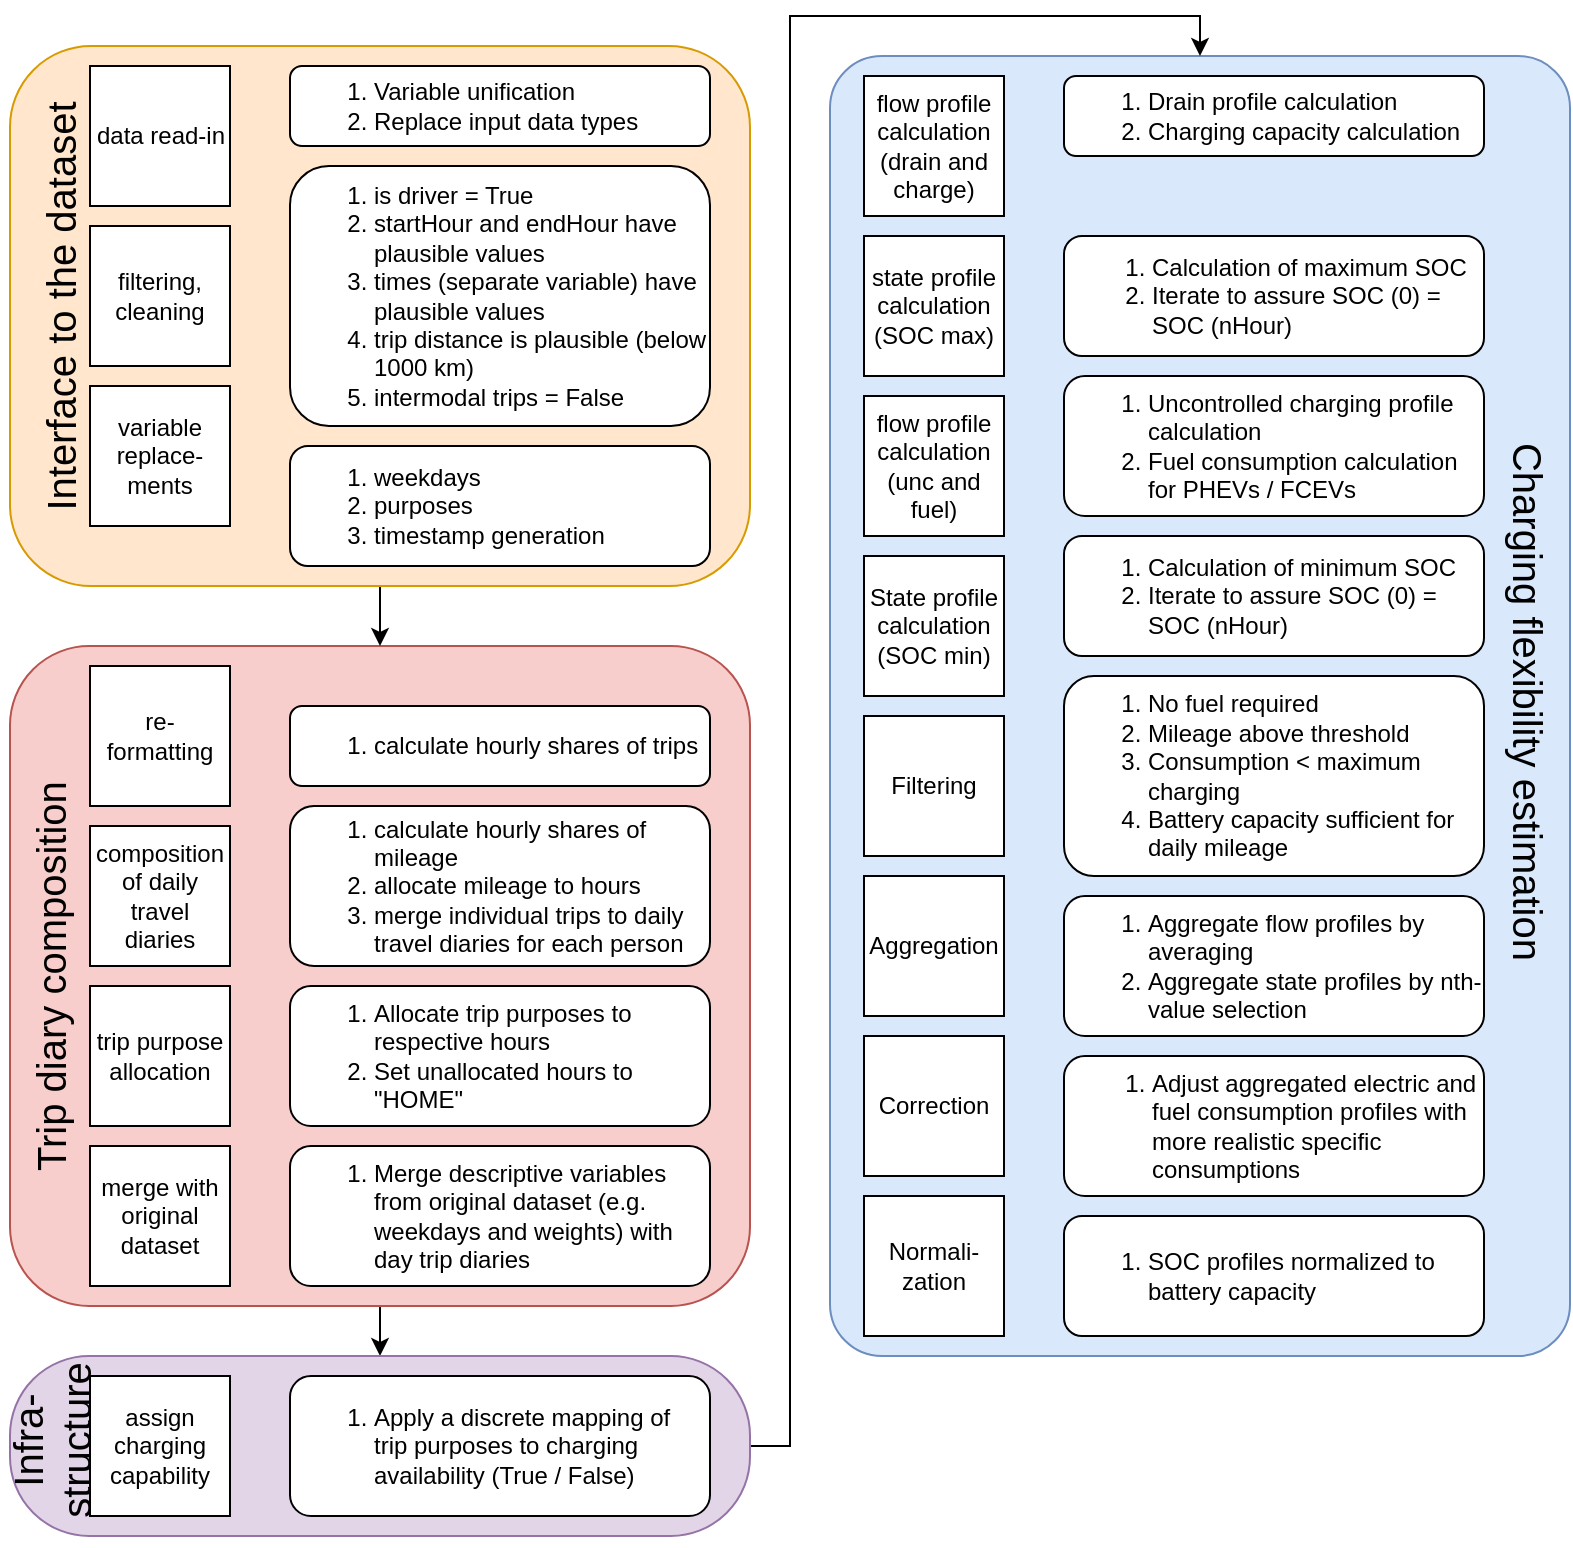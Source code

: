 <mxfile version="14.2.6" type="device"><diagram id="YimaGMnV5s-QCDrL5l2j" name="Page-1"><mxGraphModel dx="1422" dy="763" grid="1" gridSize="10" guides="1" tooltips="1" connect="1" arrows="1" fold="1" page="1" pageScale="1" pageWidth="827" pageHeight="1169" math="0" shadow="0"><root><mxCell id="0"/><mxCell id="1" parent="0"/><mxCell id="HGCUKCm3Jx_b27lc3u62-32" value="" style="rounded=1;whiteSpace=wrap;html=1;fillColor=#dae8fc;strokeColor=#6c8ebf;arcSize=7;" vertex="1" parent="1"><mxGeometry x="440" y="45" width="370" height="650" as="geometry"/></mxCell><mxCell id="HGCUKCm3Jx_b27lc3u62-52" style="edgeStyle=orthogonalEdgeStyle;rounded=0;orthogonalLoop=1;jettySize=auto;html=1;entryX=0.5;entryY=0;entryDx=0;entryDy=0;fontSize=20;" edge="1" parent="1" source="HGCUKCm3Jx_b27lc3u62-21" target="HGCUKCm3Jx_b27lc3u62-22"><mxGeometry relative="1" as="geometry"/></mxCell><mxCell id="HGCUKCm3Jx_b27lc3u62-21" value="" style="rounded=1;whiteSpace=wrap;html=1;fillColor=#f8cecc;strokeColor=#b85450;arcSize=12;" vertex="1" parent="1"><mxGeometry x="30" y="340" width="370" height="330" as="geometry"/></mxCell><mxCell id="HGCUKCm3Jx_b27lc3u62-51" style="edgeStyle=orthogonalEdgeStyle;rounded=0;orthogonalLoop=1;jettySize=auto;html=1;entryX=0.5;entryY=0;entryDx=0;entryDy=0;fontSize=20;" edge="1" parent="1" source="HGCUKCm3Jx_b27lc3u62-3" target="HGCUKCm3Jx_b27lc3u62-21"><mxGeometry relative="1" as="geometry"/></mxCell><mxCell id="HGCUKCm3Jx_b27lc3u62-3" value="" style="rounded=1;whiteSpace=wrap;html=1;fillColor=#ffe6cc;strokeColor=#d79b00;" vertex="1" parent="1"><mxGeometry x="30" y="40" width="370" height="270" as="geometry"/></mxCell><mxCell id="lDoaL4beW7mUjwmd4tld-1" value="data read-in" style="whiteSpace=wrap;html=1;aspect=fixed;spacing=2;spacingLeft=2;spacingRight=1;" parent="1" vertex="1"><mxGeometry x="70" y="50" width="70" height="70" as="geometry"/></mxCell><mxCell id="lDoaL4beW7mUjwmd4tld-2" value="filtering, cleaning" style="whiteSpace=wrap;html=1;aspect=fixed;" parent="1" vertex="1"><mxGeometry x="70" y="130" width="70" height="70" as="geometry"/></mxCell><mxCell id="lDoaL4beW7mUjwmd4tld-3" value="variable replace-ments" style="whiteSpace=wrap;html=1;aspect=fixed;" parent="1" vertex="1"><mxGeometry x="70" y="210" width="70" height="70" as="geometry"/></mxCell><mxCell id="lDoaL4beW7mUjwmd4tld-4" value="composition of daily travel diaries" style="whiteSpace=wrap;html=1;aspect=fixed;spacingLeft=2;spacingRight=2;" parent="1" vertex="1"><mxGeometry x="70" y="430" width="70" height="70" as="geometry"/></mxCell><mxCell id="lDoaL4beW7mUjwmd4tld-7" value="&lt;div align=&quot;left&quot;&gt;&lt;ol&gt;&lt;li&gt;is driver = True&lt;/li&gt;&lt;li&gt;startHour and endHour have plausible values&lt;/li&gt;&lt;li&gt;times (separate variable) have plausible values&lt;/li&gt;&lt;li&gt;trip distance is plausible (below 1000 km)&lt;/li&gt;&lt;li&gt;intermodal trips = False&lt;/li&gt;&lt;/ol&gt;&lt;/div&gt;" style="rounded=1;whiteSpace=wrap;html=1;align=left;" parent="1" vertex="1"><mxGeometry x="170" y="100" width="210" height="130" as="geometry"/></mxCell><mxCell id="lDoaL4beW7mUjwmd4tld-8" value="&lt;ol&gt;&lt;li&gt;Variable unification&lt;/li&gt;&lt;li&gt;Replace input data types&lt;br&gt;&lt;/li&gt;&lt;/ol&gt;" style="rounded=1;whiteSpace=wrap;html=1;align=left;" parent="1" vertex="1"><mxGeometry x="170" y="50" width="210" height="40" as="geometry"/></mxCell><mxCell id="lDoaL4beW7mUjwmd4tld-9" value="&lt;ol&gt;&lt;li&gt;weekdays&lt;/li&gt;&lt;li&gt;purposes&lt;/li&gt;&lt;li&gt;timestamp generation&lt;br&gt;&lt;/li&gt;&lt;/ol&gt;" style="rounded=1;whiteSpace=wrap;html=1;align=left;" parent="1" vertex="1"><mxGeometry x="170" y="240" width="210" height="60" as="geometry"/></mxCell><mxCell id="lDoaL4beW7mUjwmd4tld-10" value="re-formatting" style="whiteSpace=wrap;html=1;aspect=fixed;spacingLeft=2;spacingRight=2;" parent="1" vertex="1"><mxGeometry x="70" y="350" width="70" height="70" as="geometry"/></mxCell><mxCell id="lDoaL4beW7mUjwmd4tld-11" value="&lt;ol&gt;&lt;li&gt;calculate hourly shares of trips&lt;br&gt;&lt;/li&gt;&lt;/ol&gt;" style="rounded=1;whiteSpace=wrap;html=1;align=left;spacingRight=2;" parent="1" vertex="1"><mxGeometry x="170" y="370" width="210" height="40" as="geometry"/></mxCell><mxCell id="lDoaL4beW7mUjwmd4tld-12" value="&lt;ol&gt;&lt;li&gt;calculate hourly shares of mileage&lt;br&gt;&lt;/li&gt;&lt;li&gt;allocate mileage to hours&lt;/li&gt;&lt;li&gt;merge individual trips to daily travel diaries for each person&lt;br&gt;&lt;/li&gt;&lt;/ol&gt;" style="rounded=1;whiteSpace=wrap;html=1;align=left;" parent="1" vertex="1"><mxGeometry x="170" y="420" width="210" height="80" as="geometry"/></mxCell><mxCell id="HGCUKCm3Jx_b27lc3u62-4" value="Interface to the dataset" style="text;html=1;strokeColor=none;fillColor=none;align=center;verticalAlign=middle;whiteSpace=wrap;rounded=0;fontSize=20;rotation=270;" vertex="1" parent="1"><mxGeometry x="-80" y="160" width="270" height="20" as="geometry"/></mxCell><mxCell id="HGCUKCm3Jx_b27lc3u62-16" value="Trip diary composition" style="text;html=1;strokeColor=none;fillColor=none;align=center;verticalAlign=middle;whiteSpace=wrap;rounded=0;fontSize=20;rotation=270;" vertex="1" parent="1"><mxGeometry x="-110" y="495" width="320" height="20" as="geometry"/></mxCell><mxCell id="HGCUKCm3Jx_b27lc3u62-17" value="trip purpose allocation" style="whiteSpace=wrap;html=1;aspect=fixed;spacingLeft=2;spacingRight=2;" vertex="1" parent="1"><mxGeometry x="70" y="510" width="70" height="70" as="geometry"/></mxCell><mxCell id="HGCUKCm3Jx_b27lc3u62-18" value="&lt;ol&gt;&lt;li&gt;Allocate trip purposes to respective hours&lt;/li&gt;&lt;li&gt;Set unallocated hours to &quot;HOME&quot;&lt;br&gt;&lt;/li&gt;&lt;/ol&gt;" style="rounded=1;whiteSpace=wrap;html=1;align=left;" vertex="1" parent="1"><mxGeometry x="170" y="510" width="210" height="70" as="geometry"/></mxCell><mxCell id="HGCUKCm3Jx_b27lc3u62-19" value="merge with original dataset" style="whiteSpace=wrap;html=1;aspect=fixed;" vertex="1" parent="1"><mxGeometry x="70" y="590" width="70" height="70" as="geometry"/></mxCell><mxCell id="HGCUKCm3Jx_b27lc3u62-20" value="&lt;ol&gt;&lt;li&gt;Merge descriptive variables from original dataset (e.g. weekdays and weights) with day trip diaries&lt;br&gt;&lt;/li&gt;&lt;/ol&gt;" style="rounded=1;whiteSpace=wrap;html=1;align=left;" vertex="1" parent="1"><mxGeometry x="170" y="590" width="210" height="70" as="geometry"/></mxCell><mxCell id="HGCUKCm3Jx_b27lc3u62-53" style="edgeStyle=orthogonalEdgeStyle;rounded=0;orthogonalLoop=1;jettySize=auto;html=1;entryX=0.5;entryY=0;entryDx=0;entryDy=0;fontSize=20;" edge="1" parent="1" source="HGCUKCm3Jx_b27lc3u62-22" target="HGCUKCm3Jx_b27lc3u62-32"><mxGeometry relative="1" as="geometry"><Array as="points"><mxPoint x="420" y="740"/><mxPoint x="420" y="25"/><mxPoint x="625" y="25"/></Array></mxGeometry></mxCell><mxCell id="HGCUKCm3Jx_b27lc3u62-22" value="" style="rounded=1;whiteSpace=wrap;html=1;fillColor=#e1d5e7;strokeColor=#9673a6;arcSize=44;" vertex="1" parent="1"><mxGeometry x="30" y="695" width="370" height="90" as="geometry"/></mxCell><mxCell id="HGCUKCm3Jx_b27lc3u62-24" value="assign charging capability" style="whiteSpace=wrap;html=1;aspect=fixed;spacingLeft=2;spacingRight=2;" vertex="1" parent="1"><mxGeometry x="70" y="705" width="70" height="70" as="geometry"/></mxCell><mxCell id="HGCUKCm3Jx_b27lc3u62-25" value="&lt;ol&gt;&lt;li&gt;Apply a discrete mapping of trip purposes to charging availability (True / False)&lt;br&gt;&lt;/li&gt;&lt;/ol&gt;" style="rounded=1;whiteSpace=wrap;html=1;align=left;spacingRight=2;" vertex="1" parent="1"><mxGeometry x="170" y="705" width="210" height="70" as="geometry"/></mxCell><mxCell id="HGCUKCm3Jx_b27lc3u62-31" value="Charging flexibility estimation" style="text;html=1;strokeColor=none;fillColor=none;align=center;verticalAlign=middle;whiteSpace=wrap;rounded=0;fontSize=20;rotation=90;" vertex="1" parent="1"><mxGeometry x="462.5" y="357.5" width="655" height="20" as="geometry"/></mxCell><mxCell id="HGCUKCm3Jx_b27lc3u62-33" value="state profile calculation (SOC max)" style="whiteSpace=wrap;html=1;aspect=fixed;spacingLeft=2;spacingRight=2;" vertex="1" parent="1"><mxGeometry x="457" y="135" width="70" height="70" as="geometry"/></mxCell><mxCell id="HGCUKCm3Jx_b27lc3u62-34" value="flow profile calculation (drain and charge)" style="whiteSpace=wrap;html=1;aspect=fixed;spacingLeft=2;spacingRight=2;" vertex="1" parent="1"><mxGeometry x="457" y="55" width="70" height="70" as="geometry"/></mxCell><mxCell id="HGCUKCm3Jx_b27lc3u62-35" value="&lt;ol&gt;&lt;li&gt;Drain profile calculation&lt;/li&gt;&lt;li&gt;Charging capacity calculation&lt;br&gt;&lt;/li&gt;&lt;/ol&gt;" style="rounded=1;whiteSpace=wrap;html=1;align=left;spacingRight=2;" vertex="1" parent="1"><mxGeometry x="557" y="55" width="210" height="40" as="geometry"/></mxCell><mxCell id="HGCUKCm3Jx_b27lc3u62-36" value="&lt;ol&gt;&lt;li&gt;Calculation of maximum SOC &lt;br&gt;&lt;/li&gt;&lt;li&gt;Iterate to assure SOC (0) = SOC (nHour)&lt;br&gt;&lt;/li&gt;&lt;/ol&gt;" style="rounded=1;whiteSpace=wrap;html=1;align=left;spacingLeft=2;spacingRight=2;" vertex="1" parent="1"><mxGeometry x="557" y="135" width="210" height="60" as="geometry"/></mxCell><mxCell id="HGCUKCm3Jx_b27lc3u62-37" value="flow profile calculation (unc and fuel)" style="whiteSpace=wrap;html=1;aspect=fixed;spacingLeft=2;spacingRight=2;" vertex="1" parent="1"><mxGeometry x="457" y="215" width="70" height="70" as="geometry"/></mxCell><mxCell id="HGCUKCm3Jx_b27lc3u62-38" value="&lt;ol&gt;&lt;li&gt;Uncontrolled charging profile calculation&lt;/li&gt;&lt;li&gt;Fuel consumption calculation for PHEVs / FCEVs&lt;br&gt;&lt;/li&gt;&lt;/ol&gt;" style="rounded=1;whiteSpace=wrap;html=1;align=left;" vertex="1" parent="1"><mxGeometry x="557" y="205" width="210" height="70" as="geometry"/></mxCell><mxCell id="HGCUKCm3Jx_b27lc3u62-39" value="State profile calculation (SOC min)" style="whiteSpace=wrap;html=1;aspect=fixed;" vertex="1" parent="1"><mxGeometry x="457" y="295" width="70" height="70" as="geometry"/></mxCell><mxCell id="HGCUKCm3Jx_b27lc3u62-40" value="&lt;ol&gt;&lt;li&gt;Calculation of minimum SOC &lt;br&gt;&lt;/li&gt;&lt;li&gt;Iterate to assure SOC (0) = SOC (nHour)&lt;br&gt;&lt;/li&gt;&lt;/ol&gt;" style="rounded=1;whiteSpace=wrap;html=1;align=left;" vertex="1" parent="1"><mxGeometry x="557" y="285" width="210" height="60" as="geometry"/></mxCell><mxCell id="HGCUKCm3Jx_b27lc3u62-41" value="Filtering" style="whiteSpace=wrap;html=1;aspect=fixed;" vertex="1" parent="1"><mxGeometry x="457" y="375" width="70" height="70" as="geometry"/></mxCell><mxCell id="HGCUKCm3Jx_b27lc3u62-42" value="&lt;ol&gt;&lt;li&gt;No fuel required&lt;/li&gt;&lt;li&gt;Mileage above threshold&lt;/li&gt;&lt;li&gt;Consumption &amp;lt; maximum charging&lt;/li&gt;&lt;li&gt;Battery capacity sufficient for daily mileage&lt;br&gt;&lt;/li&gt;&lt;/ol&gt;" style="rounded=1;whiteSpace=wrap;html=1;align=left;" vertex="1" parent="1"><mxGeometry x="557" y="355" width="210" height="100" as="geometry"/></mxCell><mxCell id="HGCUKCm3Jx_b27lc3u62-43" value="Aggregation" style="whiteSpace=wrap;html=1;aspect=fixed;" vertex="1" parent="1"><mxGeometry x="457" y="455" width="70" height="70" as="geometry"/></mxCell><mxCell id="HGCUKCm3Jx_b27lc3u62-44" value="Correction" style="whiteSpace=wrap;html=1;aspect=fixed;" vertex="1" parent="1"><mxGeometry x="457" y="535" width="70" height="70" as="geometry"/></mxCell><mxCell id="HGCUKCm3Jx_b27lc3u62-45" value="Normali-zation" style="whiteSpace=wrap;html=1;aspect=fixed;" vertex="1" parent="1"><mxGeometry x="457" y="615" width="70" height="70" as="geometry"/></mxCell><mxCell id="HGCUKCm3Jx_b27lc3u62-46" value="&lt;ol&gt;&lt;li&gt;Aggregate flow profiles by averaging&lt;/li&gt;&lt;li&gt;Aggregate state profiles by nth-value selection&lt;br&gt;&lt;/li&gt;&lt;/ol&gt;" style="rounded=1;whiteSpace=wrap;html=1;align=left;" vertex="1" parent="1"><mxGeometry x="557" y="465" width="210" height="70" as="geometry"/></mxCell><mxCell id="HGCUKCm3Jx_b27lc3u62-47" value="&lt;ol&gt;&lt;li&gt;Adjust aggregated electric and fuel consumption profiles with more realistic specific consumptions&lt;br&gt;&lt;/li&gt;&lt;/ol&gt;" style="rounded=1;whiteSpace=wrap;html=1;align=left;spacingLeft=2;spacingRight=2;" vertex="1" parent="1"><mxGeometry x="557" y="545" width="210" height="70" as="geometry"/></mxCell><mxCell id="HGCUKCm3Jx_b27lc3u62-48" value="&lt;ol&gt;&lt;li&gt;SOC profiles normalized to battery capacity&lt;/li&gt;&lt;/ol&gt;" style="rounded=1;whiteSpace=wrap;html=1;align=left;" vertex="1" parent="1"><mxGeometry x="557" y="625" width="210" height="60" as="geometry"/></mxCell><mxCell id="HGCUKCm3Jx_b27lc3u62-50" value="Infra-structure" style="text;html=1;strokeColor=none;fillColor=none;align=center;verticalAlign=middle;whiteSpace=wrap;rounded=0;fontSize=20;rotation=270;" vertex="1" parent="1"><mxGeometry x="-2.5" y="727.5" width="105" height="20" as="geometry"/></mxCell></root></mxGraphModel></diagram></mxfile>